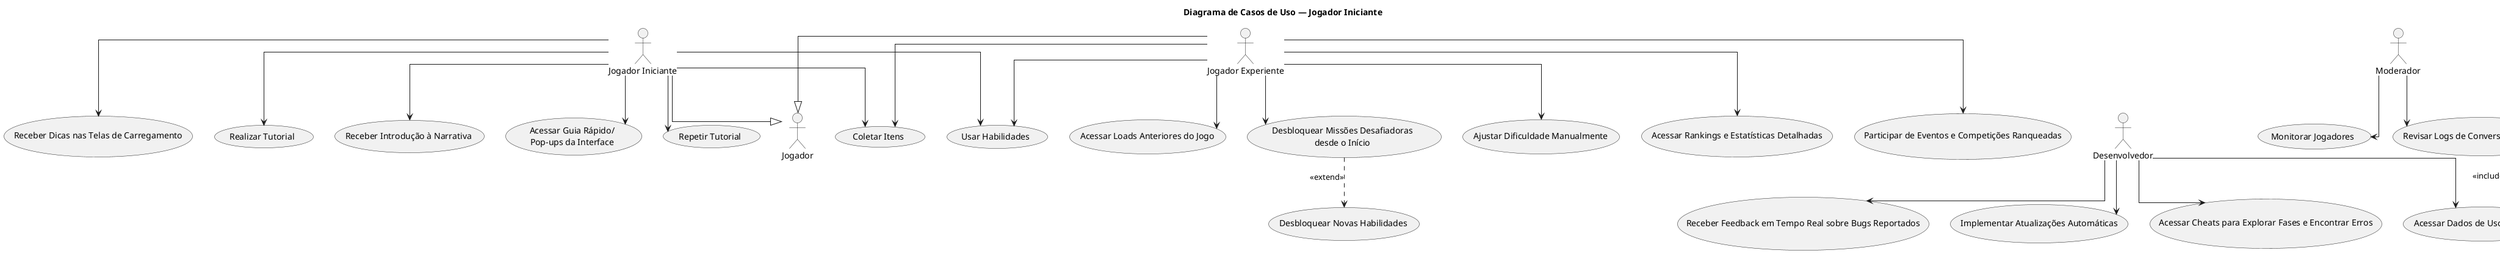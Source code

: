 @startuml casoUso-rpg
title RPG — Casos de Uso

' Forçar layout vertical
top to bottom direction
skinparam linetype ortho

title Diagrama de Casos de Uso — Jogador Iniciante

' Atores
actor Jogador
actor "Jogador Iniciante" as JogadorIniciante
actor "Jogador Experiente" as JogadorExperiente
actor Desenvolvedor
actor Moderador

' Herança
JogadorIniciante --|> Jogador
JogadorExperiente --|> Jogador

' Casos de uso (apenas do Jogador Iniciante)
usecase "Realizar Tutorial" as UC_Tutorial
usecase "Receber Introdução à Narrativa" as UC_Narrativa
usecase "Acessar Guia Rápido/\nPop-ups da Interface" as UC_Guia
usecase "Repetir Tutorial" as UC_RepetirTutorial
usecase "Receber Dicas nas Telas de Carregamento" as UC_Dicas

' Associações — Jogador Iniciante
JogadorIniciante --> UC_Tutorial
JogadorIniciante --> UC_Narrativa
JogadorIniciante --> UC_Guia
JogadorIniciante --> UC_RepetirTutorial
JogadorIniciante --> UC_Dicas

' Casos de uso (apenas do Moderador) — atualizado
usecase "Monitorar Jogadores" as UC_Mod_Monitorar
usecase "Revisar Logs de Conversas e Atividades" as UC_Mod_RevisarLogs

' Associações — Moderador
Moderador --> UC_Mod_Monitorar
Moderador --> UC_Mod_RevisarLogs

' Casos de uso (apenas do Desenvolvedor)
usecase "Receber Feedback em Tempo Real sobre Bugs Reportados" as UC_Dev_FeedbackTempoReal
usecase "Implementar Atualizações Automáticas" as UC_Dev_AtualizacoesAuto
usecase "Acessar Cheats para Explorar Fases e Encontrar Erros" as UC_Dev_Cheats
usecase "Acessar Dados de Uso do Sistema" as UC_Dev_DadosUso

' Associações — Desenvolvedor
Desenvolvedor --> UC_Dev_FeedbackTempoReal
Desenvolvedor --> UC_Dev_AtualizacoesAuto
Desenvolvedor --> UC_Dev_Cheats
Desenvolvedor --> UC_Dev_DadosUso

' Inclusão obrigatória: Moderador ao revisar logs deve acessar dados de uso
UC_Mod_RevisarLogs ..> UC_Dev_DadosUso : <<include>>

' Casos de uso (apenas do Jogador Experiente)
usecase "Desbloquear Missões Desafiadoras\ndesde o Início" as UC_Exp_Desafios
usecase "Ajustar Dificuldade Manualmente" as UC_Exp_AjustarDificuldade
usecase "Acessar Rankings e Estatísticas Detalhadas" as UC_Exp_Rankings
usecase "Participar de Eventos e Competições Ranqueadas" as UC_Exp_Eventos
usecase "Acessar Loads Anteriores do Jogo" as UC_Exp_Loads

' Associações — Jogador Experiente
JogadorExperiente --> UC_Exp_Desafios
JogadorExperiente --> UC_Exp_AjustarDificuldade
JogadorExperiente --> UC_Exp_Rankings
JogadorExperiente --> UC_Exp_Eventos
JogadorExperiente --> UC_Exp_Loads

' Casos de uso comuns a Iniciante e Experiente
usecase "Coletar Itens" as UC_Jog_Coletar
usecase "Usar Habilidades" as UC_Jog_UsarHab
JogadorIniciante --> UC_Jog_Coletar
JogadorIniciante --> UC_Jog_UsarHab
JogadorExperiente --> UC_Jog_Coletar
JogadorExperiente --> UC_Jog_UsarHab

' Correção do extend: o desbloqueio ocorre APÓS as missões desafiadoras
usecase "Desbloquear Novas Habilidades" as UC_Exp_DesbloquearHab
UC_Exp_Desafios ..> UC_Exp_DesbloquearHab : <<extend>>
@enduml
